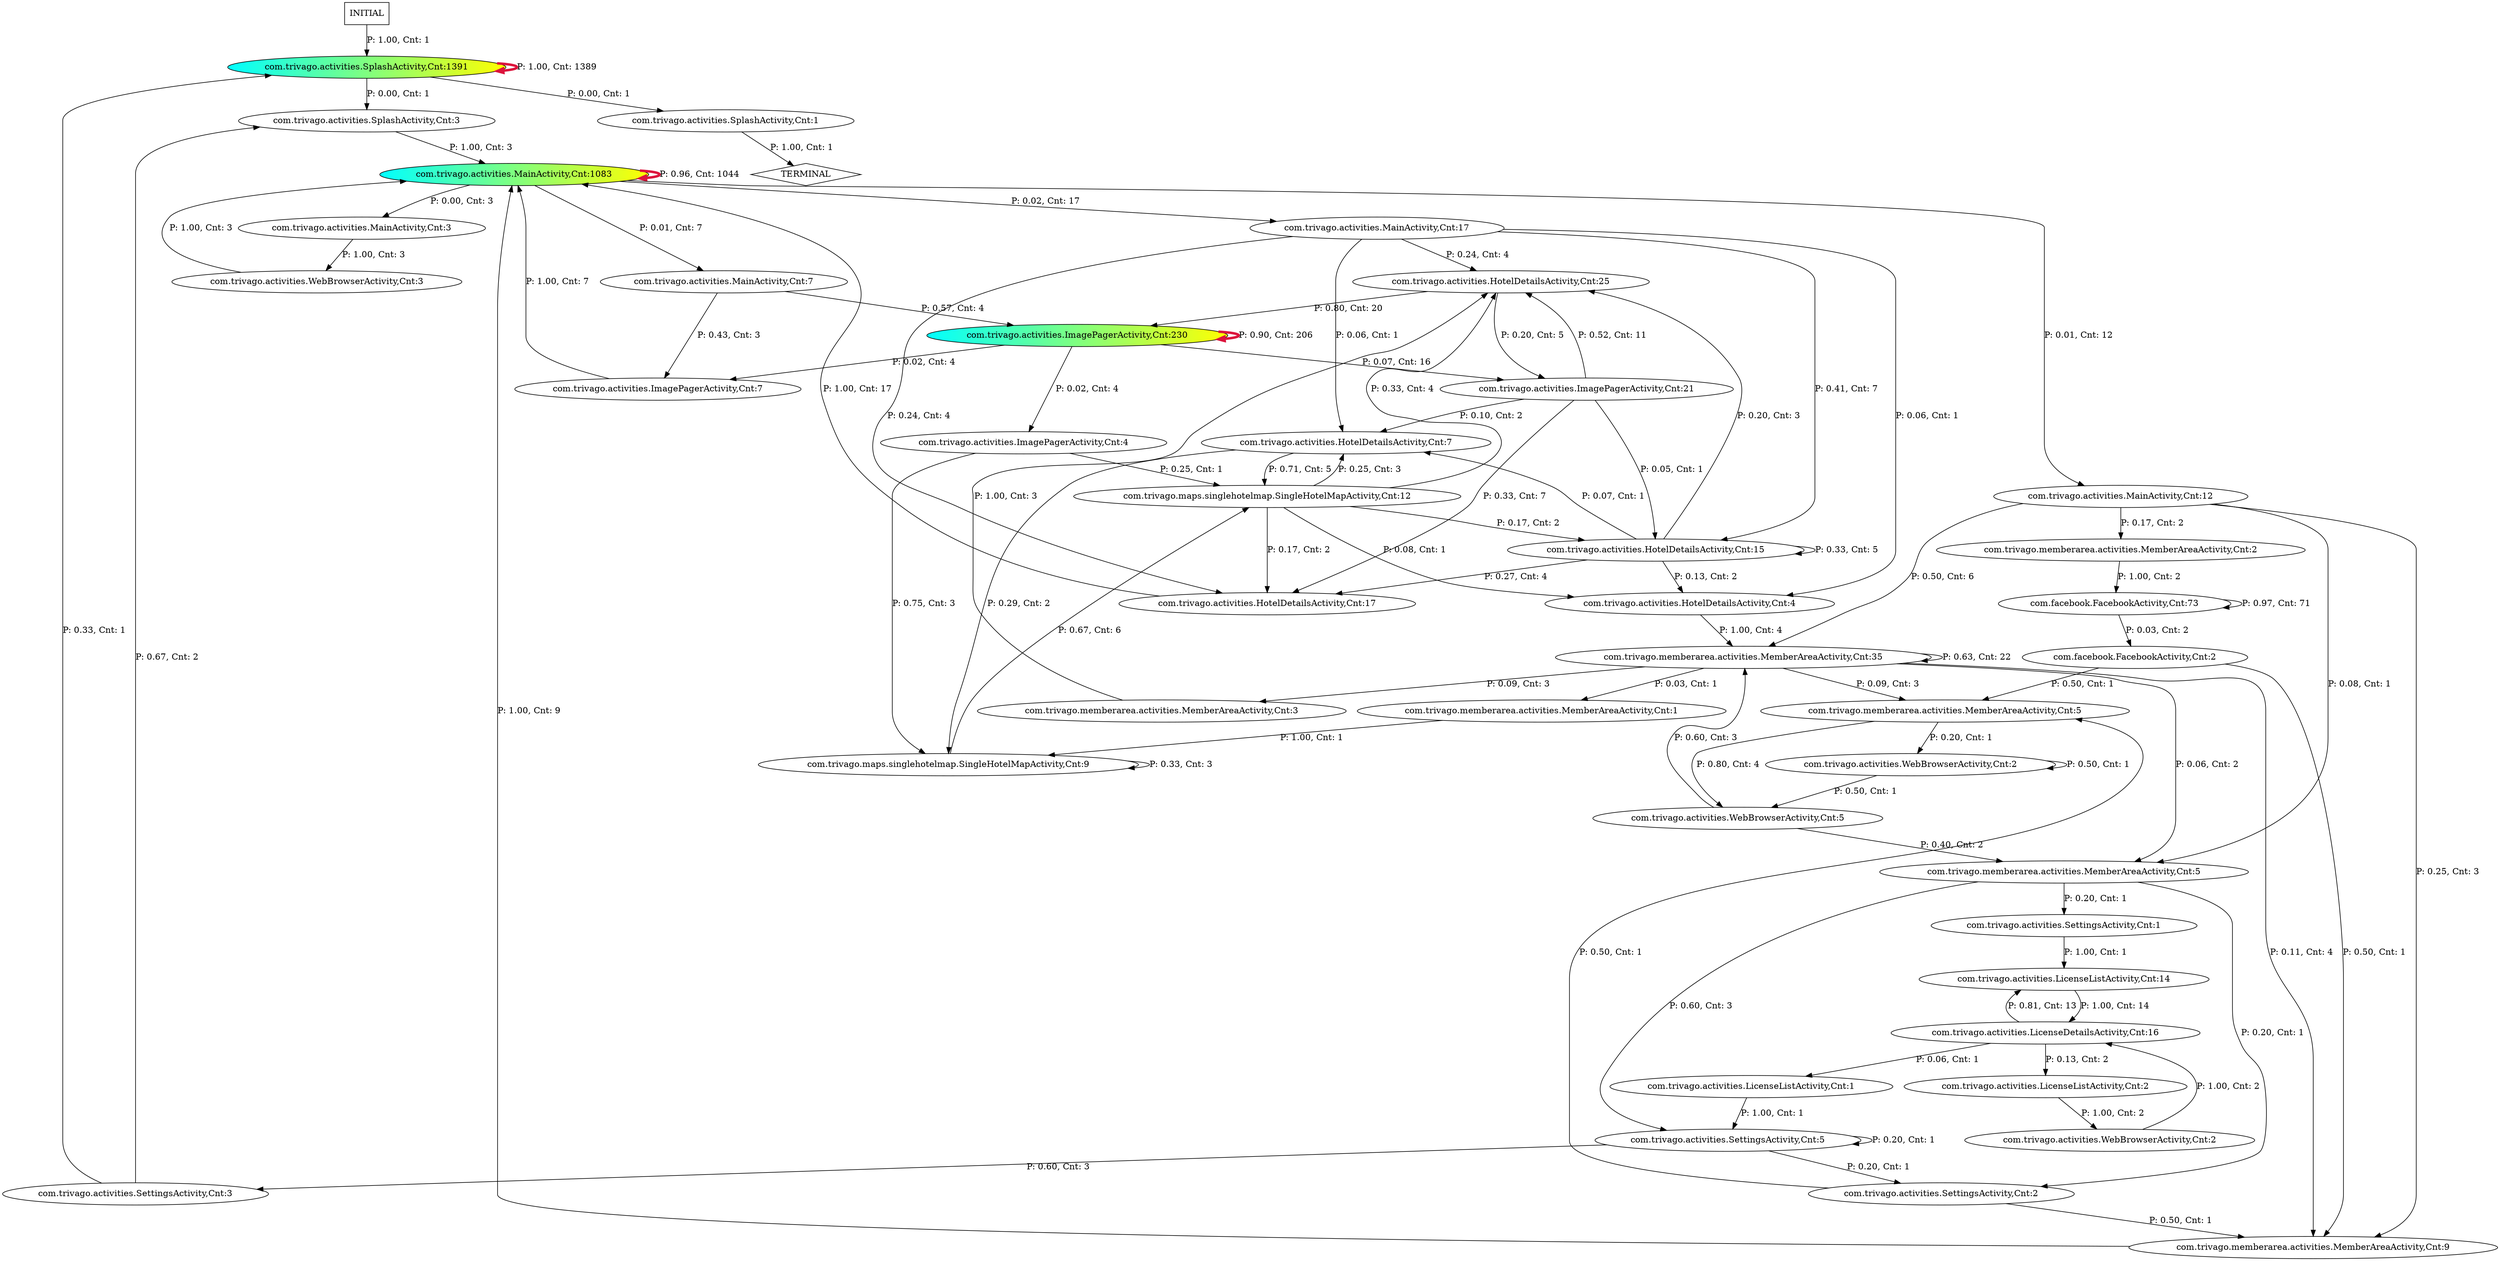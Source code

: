 digraph G {
  26 [label="com.trivago.activities.SplashActivity,Cnt:1391", fillcolor="cyan:yellow", style="filled"];
  19 [label="com.trivago.activities.MainActivity,Cnt:1083", fillcolor="cyan:yellow", style="filled"];
  10 [label="com.trivago.activities.ImagePagerActivity,Cnt:230", fillcolor="cyan:yellow", style="filled"];
  0 [label="com.facebook.FacebookActivity,Cnt:73"];
  39 [label="com.trivago.memberarea.activities.MemberAreaActivity,Cnt:35"];
  4 [label="com.trivago.activities.HotelDetailsActivity,Cnt:25"];
  9 [label="com.trivago.activities.ImagePagerActivity,Cnt:21"];
  2 [label="com.trivago.activities.HotelDetailsActivity,Cnt:17"];
  18 [label="com.trivago.activities.MainActivity,Cnt:17"];
  11 [label="com.trivago.activities.LicenseDetailsActivity,Cnt:16"];
  6 [label="com.trivago.activities.HotelDetailsActivity,Cnt:15"];
  12 [label="com.trivago.activities.LicenseListActivity,Cnt:14"];
  17 [label="com.trivago.activities.MainActivity,Cnt:12"];
  32 [label="com.trivago.maps.singlehotelmap.SingleHotelMapActivity,Cnt:12"];
  31 [label="com.trivago.maps.singlehotelmap.SingleHotelMapActivity,Cnt:9"];
  35 [label="com.trivago.memberarea.activities.MemberAreaActivity,Cnt:9"];
  5 [label="com.trivago.activities.HotelDetailsActivity,Cnt:7"];
  7 [label="com.trivago.activities.ImagePagerActivity,Cnt:7"];
  16 [label="com.trivago.activities.MainActivity,Cnt:7"];
  23 [label="com.trivago.activities.SettingsActivity,Cnt:5"];
  30 [label="com.trivago.activities.WebBrowserActivity,Cnt:5"];
  37 [label="com.trivago.memberarea.activities.MemberAreaActivity,Cnt:5"];
  38 [label="com.trivago.memberarea.activities.MemberAreaActivity,Cnt:5"];
  3 [label="com.trivago.activities.HotelDetailsActivity,Cnt:4"];
  8 [label="com.trivago.activities.ImagePagerActivity,Cnt:4"];
  15 [label="com.trivago.activities.MainActivity,Cnt:3"];
  21 [label="com.trivago.activities.SettingsActivity,Cnt:3"];
  24 [label="com.trivago.activities.SplashActivity,Cnt:3"];
  28 [label="com.trivago.activities.WebBrowserActivity,Cnt:3"];
  34 [label="com.trivago.memberarea.activities.MemberAreaActivity,Cnt:3"];
  1 [label="com.facebook.FacebookActivity,Cnt:2"];
  14 [label="com.trivago.activities.LicenseListActivity,Cnt:2"];
  22 [label="com.trivago.activities.SettingsActivity,Cnt:2"];
  27 [label="com.trivago.activities.WebBrowserActivity,Cnt:2"];
  29 [label="com.trivago.activities.WebBrowserActivity,Cnt:2"];
  33 [label="com.trivago.memberarea.activities.MemberAreaActivity,Cnt:2"];
  13 [label="com.trivago.activities.LicenseListActivity,Cnt:1"];
  20 [label="com.trivago.activities.SettingsActivity,Cnt:1"];
  25 [label="com.trivago.activities.SplashActivity,Cnt:1"];
  36 [label="com.trivago.memberarea.activities.MemberAreaActivity,Cnt:1"];
  40 [label="TERMINAL",shape=diamond];
  41 [label="INITIAL",shape=box];
26->26 [label="P: 1.00, Cnt: 1389", color="crimson", penwidth=4];
19->19 [label="P: 0.96, Cnt: 1044", color="crimson", penwidth=4];
10->10 [label="P: 0.90, Cnt: 206", color="crimson", penwidth=4];
0->0 [label="P: 0.97, Cnt: 71"];
39->39 [label="P: 0.63, Cnt: 22"];
4->10 [label="P: 0.80, Cnt: 20"];
2->19 [label="P: 1.00, Cnt: 17"];
19->18 [label="P: 0.02, Cnt: 17"];
10->9 [label="P: 0.07, Cnt: 16"];
12->11 [label="P: 1.00, Cnt: 14"];
11->12 [label="P: 0.81, Cnt: 13"];
19->17 [label="P: 0.01, Cnt: 12"];
9->4 [label="P: 0.52, Cnt: 11"];
35->19 [label="P: 1.00, Cnt: 9"];
7->19 [label="P: 1.00, Cnt: 7"];
9->2 [label="P: 0.33, Cnt: 7"];
18->6 [label="P: 0.41, Cnt: 7"];
19->16 [label="P: 0.01, Cnt: 7"];
17->39 [label="P: 0.50, Cnt: 6"];
31->32 [label="P: 0.67, Cnt: 6"];
4->9 [label="P: 0.20, Cnt: 5"];
5->32 [label="P: 0.71, Cnt: 5"];
6->6 [label="P: 0.33, Cnt: 5"];
3->39 [label="P: 1.00, Cnt: 4"];
6->2 [label="P: 0.27, Cnt: 4"];
10->8 [label="P: 0.02, Cnt: 4"];
10->7 [label="P: 0.02, Cnt: 4"];
16->10 [label="P: 0.57, Cnt: 4"];
18->4 [label="P: 0.24, Cnt: 4"];
18->2 [label="P: 0.24, Cnt: 4"];
32->4 [label="P: 0.33, Cnt: 4"];
37->30 [label="P: 0.80, Cnt: 4"];
39->35 [label="P: 0.11, Cnt: 4"];
6->4 [label="P: 0.20, Cnt: 3"];
8->31 [label="P: 0.75, Cnt: 3"];
15->28 [label="P: 1.00, Cnt: 3"];
16->7 [label="P: 0.43, Cnt: 3"];
17->35 [label="P: 0.25, Cnt: 3"];
19->15 [label="P: 0.00, Cnt: 3"];
23->21 [label="P: 0.60, Cnt: 3"];
24->19 [label="P: 1.00, Cnt: 3"];
28->19 [label="P: 1.00, Cnt: 3"];
30->39 [label="P: 0.60, Cnt: 3"];
31->31 [label="P: 0.33, Cnt: 3"];
32->5 [label="P: 0.25, Cnt: 3"];
34->4 [label="P: 1.00, Cnt: 3"];
38->23 [label="P: 0.60, Cnt: 3"];
39->37 [label="P: 0.09, Cnt: 3"];
39->34 [label="P: 0.09, Cnt: 3"];
0->1 [label="P: 0.03, Cnt: 2"];
5->31 [label="P: 0.29, Cnt: 2"];
6->3 [label="P: 0.13, Cnt: 2"];
9->5 [label="P: 0.10, Cnt: 2"];
11->14 [label="P: 0.13, Cnt: 2"];
14->27 [label="P: 1.00, Cnt: 2"];
17->33 [label="P: 0.17, Cnt: 2"];
21->24 [label="P: 0.67, Cnt: 2"];
27->11 [label="P: 1.00, Cnt: 2"];
30->38 [label="P: 0.40, Cnt: 2"];
32->6 [label="P: 0.17, Cnt: 2"];
32->2 [label="P: 0.17, Cnt: 2"];
33->0 [label="P: 1.00, Cnt: 2"];
39->38 [label="P: 0.06, Cnt: 2"];
1->35 [label="P: 0.50, Cnt: 1"];
1->37 [label="P: 0.50, Cnt: 1"];
6->5 [label="P: 0.07, Cnt: 1"];
8->32 [label="P: 0.25, Cnt: 1"];
9->6 [label="P: 0.05, Cnt: 1"];
11->13 [label="P: 0.06, Cnt: 1"];
13->23 [label="P: 1.00, Cnt: 1"];
17->38 [label="P: 0.08, Cnt: 1"];
18->5 [label="P: 0.06, Cnt: 1"];
18->3 [label="P: 0.06, Cnt: 1"];
20->12 [label="P: 1.00, Cnt: 1"];
21->26 [label="P: 0.33, Cnt: 1"];
22->35 [label="P: 0.50, Cnt: 1"];
22->37 [label="P: 0.50, Cnt: 1"];
23->22 [label="P: 0.20, Cnt: 1"];
23->23 [label="P: 0.20, Cnt: 1"];
25->40 [label="P: 1.00, Cnt: 1"];
26->25 [label="P: 0.00, Cnt: 1"];
26->24 [label="P: 0.00, Cnt: 1"];
29->29 [label="P: 0.50, Cnt: 1"];
29->30 [label="P: 0.50, Cnt: 1"];
32->3 [label="P: 0.08, Cnt: 1"];
36->31 [label="P: 1.00, Cnt: 1"];
37->29 [label="P: 0.20, Cnt: 1"];
38->20 [label="P: 0.20, Cnt: 1"];
38->22 [label="P: 0.20, Cnt: 1"];
39->36 [label="P: 0.03, Cnt: 1"];
41->26 [label="P: 1.00, Cnt: 1"];
}
